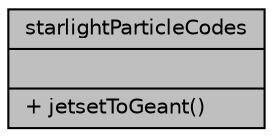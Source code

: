 digraph "starlightParticleCodes"
{
 // LATEX_PDF_SIZE
  bgcolor="transparent";
  edge [fontname="Helvetica",fontsize="10",labelfontname="Helvetica",labelfontsize="10"];
  node [fontname="Helvetica",fontsize="10",shape=record];
  Node1 [label="{starlightParticleCodes\n||+ jetsetToGeant()\l}",height=0.2,width=0.4,color="black", fillcolor="grey75", style="filled", fontcolor="black",tooltip=" "];
}

